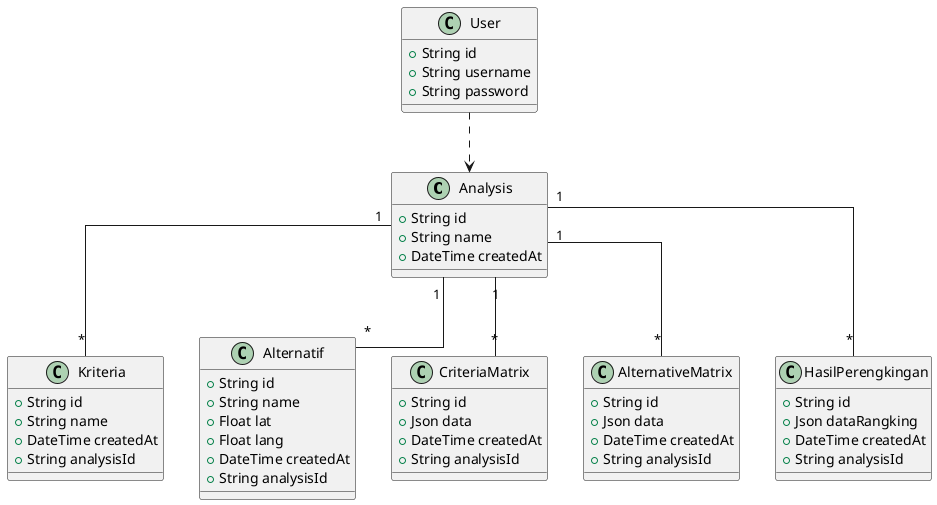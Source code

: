   @startuml
  ' Class Diagram My-SPK
  top to bottom direction
  skinparam linetype ortho

  class Analysis {
    +String id
    +String name
    +DateTime createdAt
  }

  class Kriteria {
    +String id
    +String name
    +DateTime createdAt
    +String analysisId
  }

  class Alternatif {
    +String id
    +String name
    +Float lat
    +Float lang
    +DateTime createdAt
    +String analysisId
  }

  class CriteriaMatrix {
    +String id
    +Json data
    +DateTime createdAt
    +String analysisId
  }

  class AlternativeMatrix {
    +String id
    +Json data
    +DateTime createdAt
    +String analysisId
  }

  class HasilPerengkingan {
    +String id
    +Json dataRangking
    +DateTime createdAt
    +String analysisId
  }
  class User {
    +String id
    +String username
    +String password
  }

  ' Relationships

    User ..> Analysis
  Analysis "1" -- "*" Kriteria 
  Analysis "1" -- "*" Alternatif 
  Analysis "1" -- "*" CriteriaMatrix 
  Analysis "1" -- "*" AlternativeMatrix 
  Analysis "1" -- "*" HasilPerengkingan 

  @enduml
